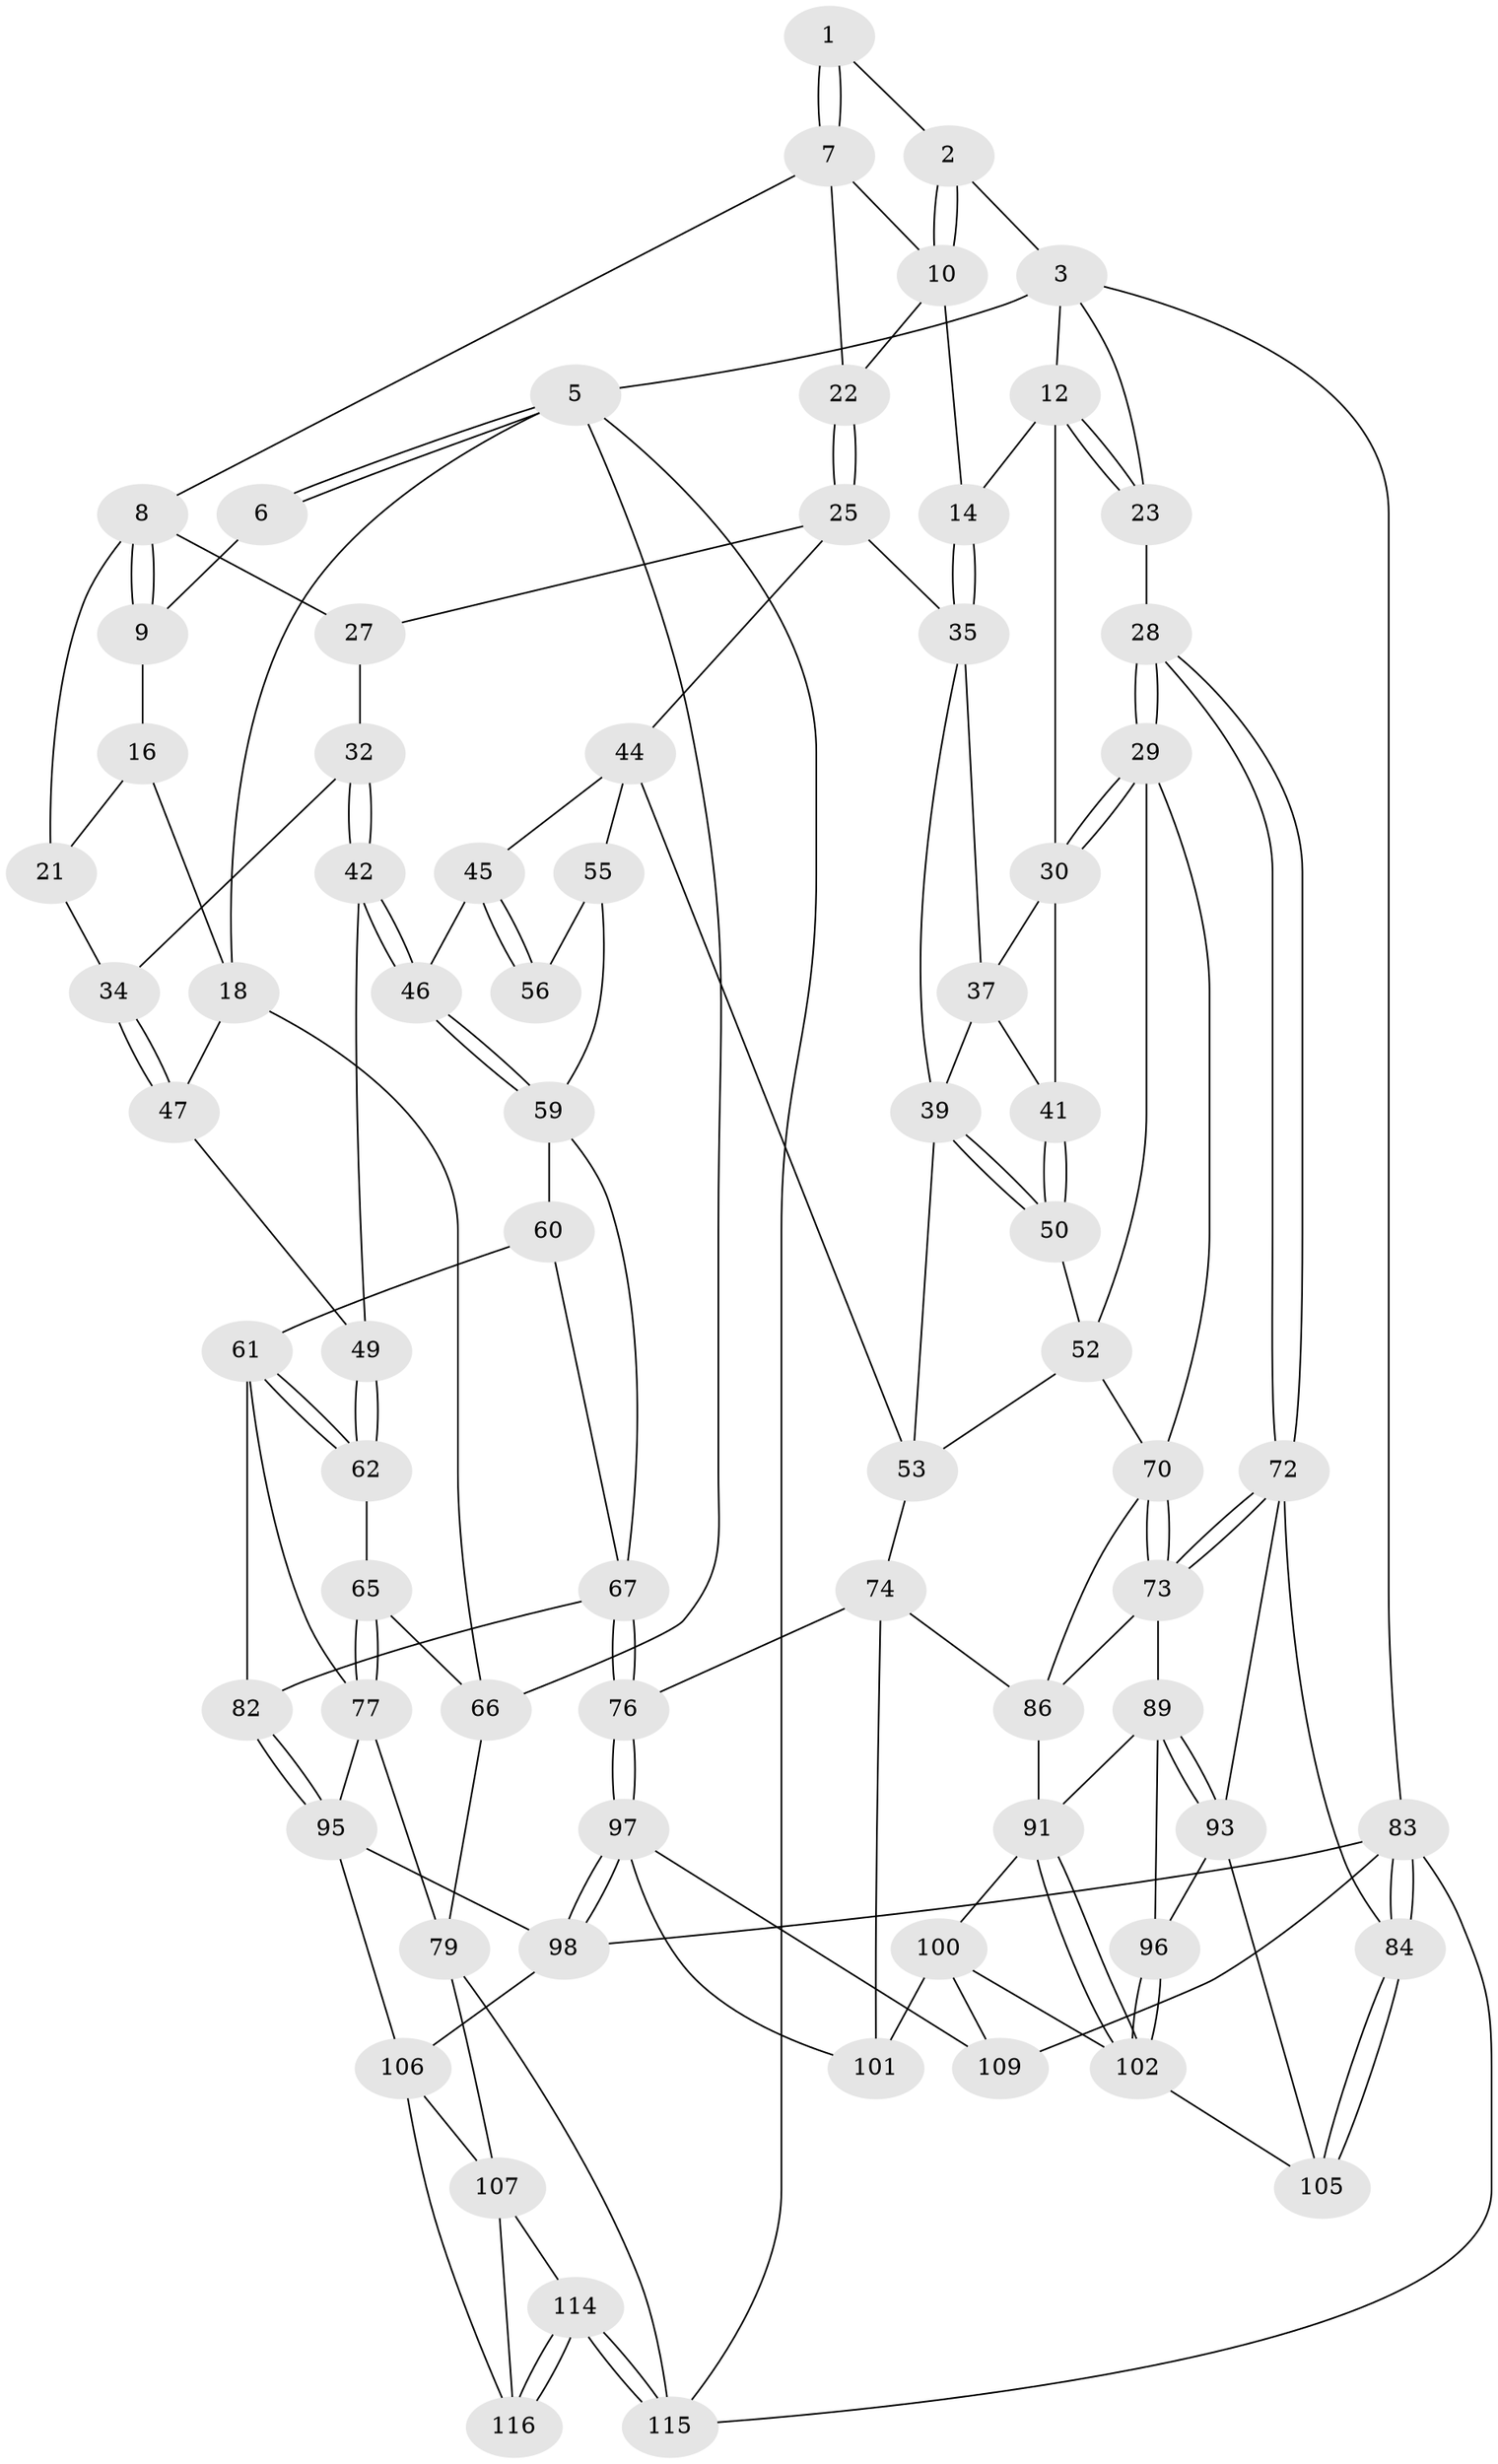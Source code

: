 // Generated by graph-tools (version 1.1) at 2025/52/02/27/25 19:52:42]
// undirected, 73 vertices, 162 edges
graph export_dot {
graph [start="1"]
  node [color=gray90,style=filled];
  1 [pos="+0.5099223900881128+0"];
  2 [pos="+0.7359927477859757+0"];
  3 [pos="+0.7640189626688226+0",super="+4"];
  5 [pos="+0+0",super="+19"];
  6 [pos="+0.07071087730189336+0"];
  7 [pos="+0.41414255452180565+0.13817079478373412",super="+11"];
  8 [pos="+0.37653337510240636+0.1425026366244047",super="+20"];
  9 [pos="+0.18321218415395535+0"];
  10 [pos="+0.7121524672826125+0",super="+15"];
  12 [pos="+0.863108734758148+0.13899163701983674",super="+13"];
  14 [pos="+0.7266933454084011+0.21979436803564392"];
  16 [pos="+0.14880268736313837+0.13438988974453858",super="+17"];
  18 [pos="+0+0.27886895766310477",super="+48"];
  21 [pos="+0.19623084526513207+0.20359355816867106",super="+24"];
  22 [pos="+0.5195012814280884+0.20277642634135576"];
  23 [pos="+1+0.2162716165771388"];
  25 [pos="+0.5308126637620318+0.3262395416820651",super="+26"];
  27 [pos="+0.32852216670564793+0.2623761034936846"];
  28 [pos="+1+0.3229978245326517"];
  29 [pos="+1+0.36556629766378135",super="+51"];
  30 [pos="+0.8834656642940514+0.3068145773536019",super="+31"];
  32 [pos="+0.3210530352790507+0.28681273558477316",super="+33"];
  34 [pos="+0.1974194733199301+0.30411005014784664"];
  35 [pos="+0.7176309506832695+0.2635643201483098",super="+36"];
  37 [pos="+0.781812047536948+0.31541026438034186",super="+38"];
  39 [pos="+0.7428886768308703+0.4442045857989233",super="+40"];
  41 [pos="+0.8711799245469231+0.3241615155858273"];
  42 [pos="+0.3544034402653767+0.399816321764863",super="+43"];
  44 [pos="+0.5289695774757462+0.3334730408864977",super="+54"];
  45 [pos="+0.4467352713615391+0.3996975620937331"];
  46 [pos="+0.37070131288957253+0.4066573612590703"];
  47 [pos="+0.1762341571084542+0.3964634995300428"];
  49 [pos="+0.26552370348610665+0.43109502126215093"];
  50 [pos="+0.8248764774565254+0.43266290244893313"];
  52 [pos="+0.8477402227242249+0.4420010048019581",super="+57"];
  53 [pos="+0.699723877661118+0.4825409099548239",super="+58"];
  55 [pos="+0.6401567486670162+0.48580959153534914",super="+63"];
  56 [pos="+0.4731815755674447+0.47223365774949544"];
  59 [pos="+0.3697718158827296+0.45554018157501674",super="+64"];
  60 [pos="+0.3468089616389086+0.5060503072431644"];
  61 [pos="+0.2618489396730964+0.5475539866715882",super="+81"];
  62 [pos="+0.2539372085240563+0.5366956825561184"];
  65 [pos="+0.1430578949497693+0.5409517300615138"];
  66 [pos="+0.10318872186599909+0.47718173243742434",super="+69"];
  67 [pos="+0.45759304639811316+0.6772660769962154",super="+68"];
  70 [pos="+0.9325981605387273+0.5489933975552901",super="+71"];
  72 [pos="+1+0.6855282973777542",super="+85"];
  73 [pos="+1+0.6659160198094435",super="+88"];
  74 [pos="+0.704991684823114+0.6450724107130453",super="+75"];
  76 [pos="+0.48435127503259257+0.7313867820756121"];
  77 [pos="+0.12907740875127444+0.6540997301023694",super="+78"];
  79 [pos="+0.0005203721540909644+0.7598590475963296",super="+80"];
  82 [pos="+0.33977999935977893+0.6412126748969266"];
  83 [pos="+1+1",super="+110"];
  84 [pos="+1+1"];
  86 [pos="+0.8910831445952826+0.6189570446333462",super="+87"];
  89 [pos="+0.903013997831246+0.6493201756155474",super="+90"];
  91 [pos="+0.8017510683156293+0.7470850659532562",super="+92"];
  93 [pos="+1+0.7597982184392196",super="+94"];
  95 [pos="+0.1729450606407182+0.7551913959579551",super="+99"];
  96 [pos="+0.9476624597176571+0.7774519522028147"];
  97 [pos="+0.4697336814265524+0.8128053622828106",super="+108"];
  98 [pos="+0.39873175984712056+0.9336014408670412",super="+111"];
  100 [pos="+0.78763882243227+0.7594698573837071",super="+104"];
  101 [pos="+0.7339073462338865+0.835783229954835"];
  102 [pos="+0.9137781337229837+0.8123050017360112",super="+103"];
  105 [pos="+0.9599272880571909+0.8898365297629028"];
  106 [pos="+0.15563918271959978+0.9083918121529764",super="+112"];
  107 [pos="+0.06545815497701021+0.8635432271675583",super="+113"];
  109 [pos="+0.772973109131495+0.9973534970578617"];
  114 [pos="+0+1"];
  115 [pos="+0+1"];
  116 [pos="+0.34117944816145207+1"];
  1 -- 2;
  1 -- 7;
  1 -- 7;
  2 -- 3;
  2 -- 10;
  2 -- 10;
  3 -- 12;
  3 -- 83;
  3 -- 5;
  3 -- 23;
  5 -- 6;
  5 -- 6;
  5 -- 115;
  5 -- 18;
  5 -- 66;
  6 -- 9;
  7 -- 8;
  7 -- 10;
  7 -- 22;
  8 -- 9;
  8 -- 9;
  8 -- 27;
  8 -- 21;
  9 -- 16;
  10 -- 14;
  10 -- 22;
  12 -- 23;
  12 -- 23;
  12 -- 14;
  12 -- 30;
  14 -- 35;
  14 -- 35;
  16 -- 21 [weight=2];
  16 -- 18;
  18 -- 66;
  18 -- 47;
  21 -- 34;
  22 -- 25;
  22 -- 25;
  23 -- 28;
  25 -- 27;
  25 -- 44;
  25 -- 35;
  27 -- 32;
  28 -- 29;
  28 -- 29;
  28 -- 72;
  28 -- 72;
  29 -- 30;
  29 -- 30;
  29 -- 52;
  29 -- 70;
  30 -- 41;
  30 -- 37;
  32 -- 42 [weight=2];
  32 -- 42;
  32 -- 34;
  34 -- 47;
  34 -- 47;
  35 -- 37;
  35 -- 39;
  37 -- 41;
  37 -- 39;
  39 -- 50;
  39 -- 50;
  39 -- 53;
  41 -- 50;
  41 -- 50;
  42 -- 46;
  42 -- 46;
  42 -- 49;
  44 -- 45;
  44 -- 53;
  44 -- 55;
  45 -- 46;
  45 -- 56;
  45 -- 56;
  46 -- 59;
  46 -- 59;
  47 -- 49;
  49 -- 62;
  49 -- 62;
  50 -- 52;
  52 -- 70;
  52 -- 53;
  53 -- 74;
  55 -- 56 [weight=2];
  55 -- 59;
  59 -- 60;
  59 -- 67;
  60 -- 61;
  60 -- 67;
  61 -- 62;
  61 -- 62;
  61 -- 82;
  61 -- 77;
  62 -- 65;
  65 -- 66;
  65 -- 77;
  65 -- 77;
  66 -- 79;
  67 -- 76;
  67 -- 76;
  67 -- 82;
  70 -- 73;
  70 -- 73;
  70 -- 86;
  72 -- 73;
  72 -- 73;
  72 -- 84;
  72 -- 93;
  73 -- 89;
  73 -- 86;
  74 -- 76;
  74 -- 101;
  74 -- 86;
  76 -- 97;
  76 -- 97;
  77 -- 79;
  77 -- 95;
  79 -- 107;
  79 -- 115;
  82 -- 95;
  82 -- 95;
  83 -- 84;
  83 -- 84;
  83 -- 115;
  83 -- 109;
  83 -- 98;
  84 -- 105;
  84 -- 105;
  86 -- 91;
  89 -- 93;
  89 -- 93;
  89 -- 96;
  89 -- 91;
  91 -- 102;
  91 -- 102;
  91 -- 100;
  93 -- 96;
  93 -- 105;
  95 -- 98;
  95 -- 106;
  96 -- 102;
  96 -- 102;
  97 -- 98;
  97 -- 98;
  97 -- 109;
  97 -- 101;
  98 -- 106;
  100 -- 101;
  100 -- 109;
  100 -- 102;
  102 -- 105;
  106 -- 107;
  106 -- 116;
  107 -- 114;
  107 -- 116;
  114 -- 115;
  114 -- 115;
  114 -- 116;
  114 -- 116;
}
